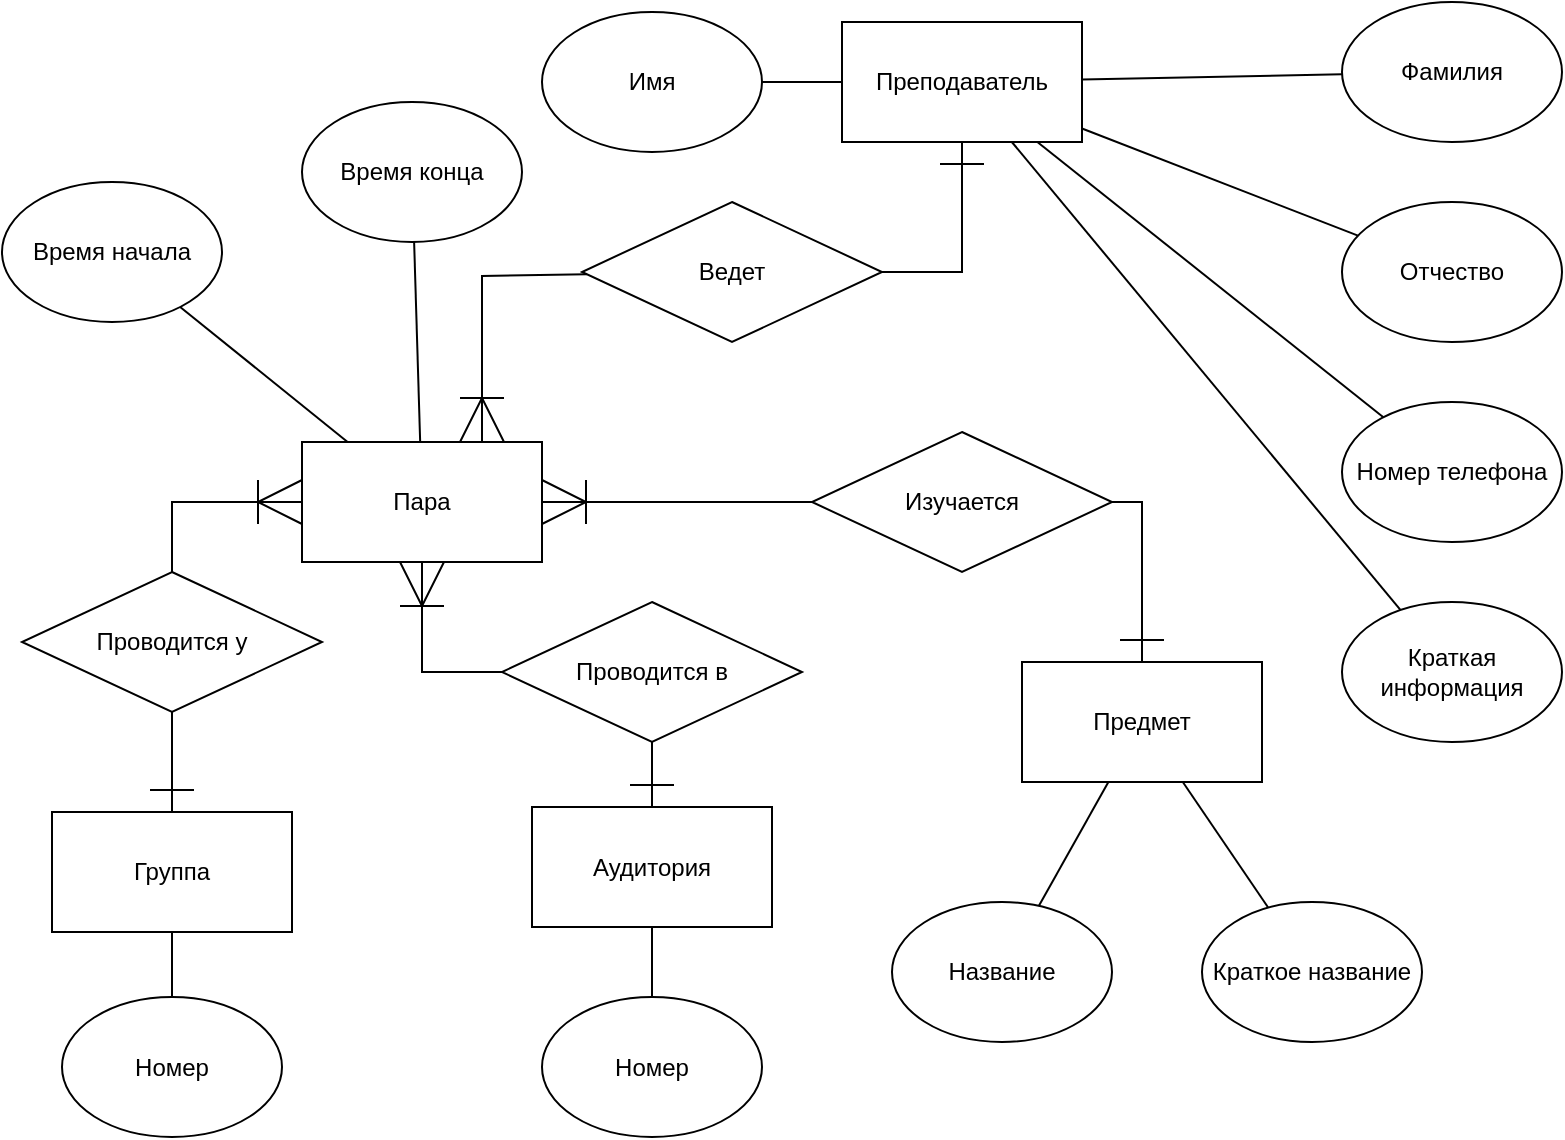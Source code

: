 <mxfile version="13.1.6" type="device"><diagram id="nQpd0zK6Owh4waNfvL6M" name="Page-1"><mxGraphModel dx="1550" dy="819" grid="1" gridSize="10" guides="1" tooltips="1" connect="1" arrows="1" fold="1" page="1" pageScale="1" pageWidth="827" pageHeight="1169" math="0" shadow="0"><root><mxCell id="0"/><mxCell id="1" parent="0"/><mxCell id="clYFWhtZgGgRpVLV4v8s-1" value="Пара" style="rounded=0;whiteSpace=wrap;html=1;" vertex="1" parent="1"><mxGeometry x="180" y="390" width="120" height="60" as="geometry"/></mxCell><mxCell id="clYFWhtZgGgRpVLV4v8s-2" value="Время начала" style="ellipse;whiteSpace=wrap;html=1;" vertex="1" parent="1"><mxGeometry x="30" y="260" width="110" height="70" as="geometry"/></mxCell><mxCell id="clYFWhtZgGgRpVLV4v8s-3" value="Время конца" style="ellipse;whiteSpace=wrap;html=1;" vertex="1" parent="1"><mxGeometry x="180" y="220" width="110" height="70" as="geometry"/></mxCell><mxCell id="clYFWhtZgGgRpVLV4v8s-4" value="" style="endArrow=none;html=1;" edge="1" parent="1" source="clYFWhtZgGgRpVLV4v8s-1" target="clYFWhtZgGgRpVLV4v8s-2"><mxGeometry width="50" height="50" relative="1" as="geometry"><mxPoint x="360" y="440" as="sourcePoint"/><mxPoint x="410" y="390" as="targetPoint"/></mxGeometry></mxCell><mxCell id="clYFWhtZgGgRpVLV4v8s-5" value="" style="endArrow=none;html=1;" edge="1" parent="1" source="clYFWhtZgGgRpVLV4v8s-1" target="clYFWhtZgGgRpVLV4v8s-3"><mxGeometry width="50" height="50" relative="1" as="geometry"><mxPoint x="360" y="440" as="sourcePoint"/><mxPoint x="410" y="390" as="targetPoint"/></mxGeometry></mxCell><mxCell id="clYFWhtZgGgRpVLV4v8s-6" value="Преподаватель" style="rounded=0;whiteSpace=wrap;html=1;" vertex="1" parent="1"><mxGeometry x="450" y="180" width="120" height="60" as="geometry"/></mxCell><mxCell id="clYFWhtZgGgRpVLV4v8s-7" value="Имя" style="ellipse;whiteSpace=wrap;html=1;" vertex="1" parent="1"><mxGeometry x="300" y="175" width="110" height="70" as="geometry"/></mxCell><mxCell id="clYFWhtZgGgRpVLV4v8s-8" value="Фамилия" style="ellipse;whiteSpace=wrap;html=1;" vertex="1" parent="1"><mxGeometry x="700" y="170" width="110" height="70" as="geometry"/></mxCell><mxCell id="clYFWhtZgGgRpVLV4v8s-9" value="Отчество" style="ellipse;whiteSpace=wrap;html=1;" vertex="1" parent="1"><mxGeometry x="700" y="270" width="110" height="70" as="geometry"/></mxCell><mxCell id="clYFWhtZgGgRpVLV4v8s-10" value="Номер телефона" style="ellipse;whiteSpace=wrap;html=1;" vertex="1" parent="1"><mxGeometry x="700" y="370" width="110" height="70" as="geometry"/></mxCell><mxCell id="clYFWhtZgGgRpVLV4v8s-11" value="Краткая информация" style="ellipse;whiteSpace=wrap;html=1;" vertex="1" parent="1"><mxGeometry x="700" y="470" width="110" height="70" as="geometry"/></mxCell><mxCell id="clYFWhtZgGgRpVLV4v8s-12" value="" style="endArrow=none;html=1;" edge="1" parent="1" source="clYFWhtZgGgRpVLV4v8s-6" target="clYFWhtZgGgRpVLV4v8s-7"><mxGeometry width="50" height="50" relative="1" as="geometry"><mxPoint x="390" y="440" as="sourcePoint"/><mxPoint x="440" y="390" as="targetPoint"/></mxGeometry></mxCell><mxCell id="clYFWhtZgGgRpVLV4v8s-13" value="" style="endArrow=none;html=1;" edge="1" parent="1" source="clYFWhtZgGgRpVLV4v8s-6" target="clYFWhtZgGgRpVLV4v8s-8"><mxGeometry width="50" height="50" relative="1" as="geometry"><mxPoint x="390" y="420" as="sourcePoint"/><mxPoint x="440" y="370" as="targetPoint"/></mxGeometry></mxCell><mxCell id="clYFWhtZgGgRpVLV4v8s-14" value="" style="endArrow=none;html=1;" edge="1" parent="1" source="clYFWhtZgGgRpVLV4v8s-9" target="clYFWhtZgGgRpVLV4v8s-6"><mxGeometry width="50" height="50" relative="1" as="geometry"><mxPoint x="390" y="420" as="sourcePoint"/><mxPoint x="440" y="370" as="targetPoint"/></mxGeometry></mxCell><mxCell id="clYFWhtZgGgRpVLV4v8s-15" value="" style="endArrow=none;html=1;" edge="1" parent="1" source="clYFWhtZgGgRpVLV4v8s-10" target="clYFWhtZgGgRpVLV4v8s-6"><mxGeometry width="50" height="50" relative="1" as="geometry"><mxPoint x="390" y="420" as="sourcePoint"/><mxPoint x="440" y="370" as="targetPoint"/></mxGeometry></mxCell><mxCell id="clYFWhtZgGgRpVLV4v8s-16" value="" style="endArrow=none;html=1;" edge="1" parent="1" source="clYFWhtZgGgRpVLV4v8s-11" target="clYFWhtZgGgRpVLV4v8s-6"><mxGeometry width="50" height="50" relative="1" as="geometry"><mxPoint x="390" y="420" as="sourcePoint"/><mxPoint x="440" y="370" as="targetPoint"/></mxGeometry></mxCell><mxCell id="clYFWhtZgGgRpVLV4v8s-17" value="Ведет" style="rhombus;whiteSpace=wrap;html=1;" vertex="1" parent="1"><mxGeometry x="320" y="270" width="150" height="70" as="geometry"/></mxCell><mxCell id="clYFWhtZgGgRpVLV4v8s-18" value="Группа" style="rounded=0;whiteSpace=wrap;html=1;" vertex="1" parent="1"><mxGeometry x="55" y="575" width="120" height="60" as="geometry"/></mxCell><mxCell id="clYFWhtZgGgRpVLV4v8s-20" value="Проводится у" style="rhombus;whiteSpace=wrap;html=1;" vertex="1" parent="1"><mxGeometry x="40" y="455" width="150" height="70" as="geometry"/></mxCell><mxCell id="clYFWhtZgGgRpVLV4v8s-21" value="Номер" style="ellipse;whiteSpace=wrap;html=1;" vertex="1" parent="1"><mxGeometry x="60" y="667.5" width="110" height="70" as="geometry"/></mxCell><mxCell id="clYFWhtZgGgRpVLV4v8s-22" value="" style="endArrow=none;html=1;" edge="1" parent="1" source="clYFWhtZgGgRpVLV4v8s-21" target="clYFWhtZgGgRpVLV4v8s-18"><mxGeometry width="50" height="50" relative="1" as="geometry"><mxPoint x="380" y="425" as="sourcePoint"/><mxPoint x="430" y="375" as="targetPoint"/></mxGeometry></mxCell><mxCell id="clYFWhtZgGgRpVLV4v8s-23" value="Аудитория" style="rounded=0;whiteSpace=wrap;html=1;" vertex="1" parent="1"><mxGeometry x="295" y="572.5" width="120" height="60" as="geometry"/></mxCell><mxCell id="clYFWhtZgGgRpVLV4v8s-25" value="Проводится в" style="rhombus;whiteSpace=wrap;html=1;" vertex="1" parent="1"><mxGeometry x="280" y="470" width="150" height="70" as="geometry"/></mxCell><mxCell id="clYFWhtZgGgRpVLV4v8s-26" value="Предмет" style="rounded=0;whiteSpace=wrap;html=1;" vertex="1" parent="1"><mxGeometry x="540" y="500" width="120" height="60" as="geometry"/></mxCell><mxCell id="clYFWhtZgGgRpVLV4v8s-28" value="Номер" style="ellipse;whiteSpace=wrap;html=1;" vertex="1" parent="1"><mxGeometry x="300" y="667.5" width="110" height="70" as="geometry"/></mxCell><mxCell id="clYFWhtZgGgRpVLV4v8s-29" value="" style="endArrow=none;html=1;" edge="1" parent="1" source="clYFWhtZgGgRpVLV4v8s-28" target="clYFWhtZgGgRpVLV4v8s-23"><mxGeometry width="50" height="50" relative="1" as="geometry"><mxPoint x="385" y="407.5" as="sourcePoint"/><mxPoint x="435" y="357.5" as="targetPoint"/></mxGeometry></mxCell><mxCell id="clYFWhtZgGgRpVLV4v8s-30" value="Название" style="ellipse;whiteSpace=wrap;html=1;" vertex="1" parent="1"><mxGeometry x="475" y="620" width="110" height="70" as="geometry"/></mxCell><mxCell id="clYFWhtZgGgRpVLV4v8s-31" value="Краткое название" style="ellipse;whiteSpace=wrap;html=1;" vertex="1" parent="1"><mxGeometry x="630" y="620" width="110" height="70" as="geometry"/></mxCell><mxCell id="clYFWhtZgGgRpVLV4v8s-32" value="" style="endArrow=none;html=1;" edge="1" parent="1" source="clYFWhtZgGgRpVLV4v8s-30" target="clYFWhtZgGgRpVLV4v8s-26"><mxGeometry width="50" height="50" relative="1" as="geometry"><mxPoint x="390" y="420" as="sourcePoint"/><mxPoint x="440" y="370" as="targetPoint"/></mxGeometry></mxCell><mxCell id="clYFWhtZgGgRpVLV4v8s-33" value="" style="endArrow=none;html=1;" edge="1" parent="1" source="clYFWhtZgGgRpVLV4v8s-26" target="clYFWhtZgGgRpVLV4v8s-31"><mxGeometry width="50" height="50" relative="1" as="geometry"><mxPoint x="390" y="420" as="sourcePoint"/><mxPoint x="440" y="370" as="targetPoint"/></mxGeometry></mxCell><mxCell id="clYFWhtZgGgRpVLV4v8s-34" value="Изучается" style="rhombus;whiteSpace=wrap;html=1;" vertex="1" parent="1"><mxGeometry x="435" y="385" width="150" height="70" as="geometry"/></mxCell><mxCell id="clYFWhtZgGgRpVLV4v8s-35" value="" style="endArrow=ERone;html=1;endFill=0;endSize=20;rounded=0;" edge="1" parent="1" source="clYFWhtZgGgRpVLV4v8s-17" target="clYFWhtZgGgRpVLV4v8s-6"><mxGeometry width="50" height="50" relative="1" as="geometry"><mxPoint x="610" y="380" as="sourcePoint"/><mxPoint x="660" y="330" as="targetPoint"/><Array as="points"><mxPoint x="510" y="305"/></Array></mxGeometry></mxCell><mxCell id="clYFWhtZgGgRpVLV4v8s-36" value="" style="endArrow=none;html=1;endFill=0;startArrow=ERoneToMany;startFill=0;endSize=20;startSize=20;rounded=0;exitX=0.75;exitY=0;exitDx=0;exitDy=0;" edge="1" parent="1" source="clYFWhtZgGgRpVLV4v8s-1" target="clYFWhtZgGgRpVLV4v8s-17"><mxGeometry width="50" height="50" relative="1" as="geometry"><mxPoint x="410" y="420" as="sourcePoint"/><mxPoint x="460" y="370" as="targetPoint"/><Array as="points"><mxPoint x="270" y="307"/></Array></mxGeometry></mxCell><mxCell id="clYFWhtZgGgRpVLV4v8s-37" value="" style="endArrow=none;html=1;entryX=0;entryY=0.5;entryDx=0;entryDy=0;startArrow=ERoneToMany;startFill=0;endSize=20;startSize=20;" edge="1" parent="1" source="clYFWhtZgGgRpVLV4v8s-1" target="clYFWhtZgGgRpVLV4v8s-34"><mxGeometry width="50" height="50" relative="1" as="geometry"><mxPoint x="620" y="380" as="sourcePoint"/><mxPoint x="670" y="330" as="targetPoint"/></mxGeometry></mxCell><mxCell id="clYFWhtZgGgRpVLV4v8s-38" value="" style="endArrow=none;html=1;rounded=0;startArrow=ERone;startFill=0;startSize=20;" edge="1" parent="1" source="clYFWhtZgGgRpVLV4v8s-26" target="clYFWhtZgGgRpVLV4v8s-34"><mxGeometry width="50" height="50" relative="1" as="geometry"><mxPoint x="650" y="400" as="sourcePoint"/><mxPoint x="700" y="350" as="targetPoint"/><Array as="points"><mxPoint x="600" y="420"/></Array></mxGeometry></mxCell><mxCell id="clYFWhtZgGgRpVLV4v8s-39" value="" style="endArrow=none;html=1;entryX=0.5;entryY=0;entryDx=0;entryDy=0;startArrow=ERoneToMany;startFill=0;endSize=20;startSize=20;exitX=0;exitY=0.5;exitDx=0;exitDy=0;rounded=0;" edge="1" parent="1" source="clYFWhtZgGgRpVLV4v8s-1" target="clYFWhtZgGgRpVLV4v8s-20"><mxGeometry width="50" height="50" relative="1" as="geometry"><mxPoint x="230" y="480" as="sourcePoint"/><mxPoint x="365" y="480" as="targetPoint"/><Array as="points"><mxPoint x="115" y="420"/></Array></mxGeometry></mxCell><mxCell id="clYFWhtZgGgRpVLV4v8s-40" value="" style="endArrow=none;html=1;rounded=0;startArrow=ERone;startFill=0;startSize=20;exitX=0.5;exitY=0;exitDx=0;exitDy=0;entryX=0.5;entryY=1;entryDx=0;entryDy=0;" edge="1" parent="1" source="clYFWhtZgGgRpVLV4v8s-23" target="clYFWhtZgGgRpVLV4v8s-25"><mxGeometry width="50" height="50" relative="1" as="geometry"><mxPoint x="362.5" y="720" as="sourcePoint"/><mxPoint x="347.5" y="640" as="targetPoint"/><Array as="points"/></mxGeometry></mxCell><mxCell id="clYFWhtZgGgRpVLV4v8s-41" value="" style="endArrow=none;html=1;rounded=0;startArrow=ERone;startFill=0;startSize=20;exitX=0.5;exitY=0;exitDx=0;exitDy=0;entryX=0.5;entryY=1;entryDx=0;entryDy=0;" edge="1" parent="1" source="clYFWhtZgGgRpVLV4v8s-18" target="clYFWhtZgGgRpVLV4v8s-20"><mxGeometry width="50" height="50" relative="1" as="geometry"><mxPoint x="365" y="650" as="sourcePoint"/><mxPoint x="365" y="445" as="targetPoint"/><Array as="points"/></mxGeometry></mxCell><mxCell id="clYFWhtZgGgRpVLV4v8s-42" value="" style="endArrow=none;html=1;entryX=0;entryY=0.5;entryDx=0;entryDy=0;startArrow=ERoneToMany;startFill=0;endSize=20;startSize=20;exitX=0.5;exitY=1;exitDx=0;exitDy=0;rounded=0;" edge="1" parent="1" source="clYFWhtZgGgRpVLV4v8s-1" target="clYFWhtZgGgRpVLV4v8s-25"><mxGeometry width="50" height="50" relative="1" as="geometry"><mxPoint x="310" y="430" as="sourcePoint"/><mxPoint x="445" y="430" as="targetPoint"/><Array as="points"><mxPoint x="240" y="505"/></Array></mxGeometry></mxCell></root></mxGraphModel></diagram></mxfile>